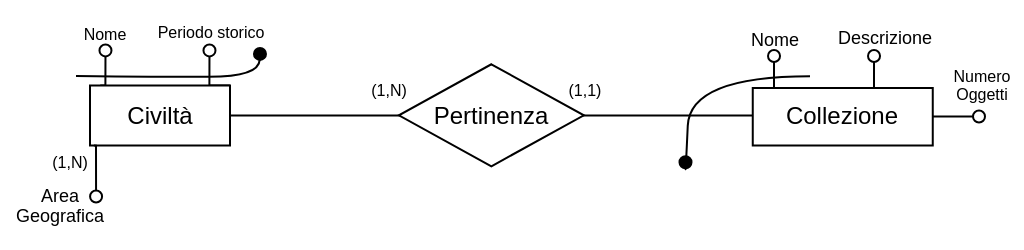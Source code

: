 <mxfile version="24.2.5" type="device">
  <diagram id="DAHynE7yotIzKWVBDVRH" name="Pagina-1">
    <mxGraphModel dx="691" dy="404" grid="1" gridSize="10" guides="1" tooltips="1" connect="1" arrows="1" fold="1" page="1" pageScale="1" pageWidth="827" pageHeight="1169" math="0" shadow="0">
      <root>
        <mxCell id="0" />
        <mxCell id="1" parent="0" />
        <mxCell id="HGaf5e2RTWbmgiP2ghxT-1" value="&lt;font style=&quot;font-size: 8px;&quot;&gt;Periodo storico&lt;/font&gt;" style="text;html=1;align=center;verticalAlign=middle;whiteSpace=wrap;rounded=0;" vertex="1" parent="1">
          <mxGeometry x="240.11" y="90.63" width="71" height="29" as="geometry" />
        </mxCell>
        <mxCell id="HGaf5e2RTWbmgiP2ghxT-2" value="&lt;font style=&quot;font-size: 8px;&quot;&gt;Nome&lt;/font&gt;" style="text;html=1;align=center;verticalAlign=middle;whiteSpace=wrap;rounded=0;" vertex="1" parent="1">
          <mxGeometry x="190.55" y="90.63" width="63" height="30" as="geometry" />
        </mxCell>
        <mxCell id="HGaf5e2RTWbmgiP2ghxT-3" value="&lt;span style=&quot;font-size: 8px;&quot;&gt;(1&lt;/span&gt;&lt;span style=&quot;font-size: 8px; background-color: initial;&quot;&gt;,N)&lt;/span&gt;" style="text;html=1;align=center;verticalAlign=middle;whiteSpace=wrap;rounded=1;strokeColor=none;glass=0;" vertex="1" parent="1">
          <mxGeometry x="352.99" y="131.0" width="22.5" height="6.75" as="geometry" />
        </mxCell>
        <mxCell id="HGaf5e2RTWbmgiP2ghxT-4" value="&lt;font style=&quot;font-size: 8px;&quot;&gt;(1,1)&lt;/font&gt;" style="text;html=1;align=center;verticalAlign=middle;whiteSpace=wrap;rounded=1;strokeColor=none;glass=0;" vertex="1" parent="1">
          <mxGeometry x="450.69" y="131.0" width="22.5" height="6.75" as="geometry" />
        </mxCell>
        <mxCell id="HGaf5e2RTWbmgiP2ghxT-5" style="edgeStyle=orthogonalEdgeStyle;rounded=0;orthogonalLoop=1;jettySize=auto;html=1;exitX=0.25;exitY=0;exitDx=0;exitDy=0;entryX=0.5;entryY=1;entryDx=0;entryDy=0;endArrow=oval;endFill=0;" edge="1" parent="1">
          <mxGeometry relative="1" as="geometry">
            <mxPoint x="222.74" y="115.21" as="targetPoint" />
            <mxPoint x="220.12" y="132.71" as="sourcePoint" />
          </mxGeometry>
        </mxCell>
        <mxCell id="HGaf5e2RTWbmgiP2ghxT-6" style="edgeStyle=orthogonalEdgeStyle;rounded=0;orthogonalLoop=1;jettySize=auto;html=1;exitX=1;exitY=0;exitDx=0;exitDy=0;entryX=0.25;entryY=1;entryDx=0;entryDy=0;endArrow=oval;endFill=0;" edge="1" parent="1" source="HGaf5e2RTWbmgiP2ghxT-7">
          <mxGeometry relative="1" as="geometry">
            <mxPoint x="274.74" y="115.21" as="targetPoint" />
            <mxPoint x="287.62" y="132.71" as="sourcePoint" />
          </mxGeometry>
        </mxCell>
        <mxCell id="HGaf5e2RTWbmgiP2ghxT-7" value="Civiltà" style="whiteSpace=wrap;html=1;align=center;" vertex="1" parent="1">
          <mxGeometry x="215" y="132.75" width="70" height="30" as="geometry" />
        </mxCell>
        <mxCell id="HGaf5e2RTWbmgiP2ghxT-8" value="" style="curved=1;endArrow=oval;html=1;rounded=0;entryX=0.642;entryY=0.924;entryDx=0;entryDy=0;entryPerimeter=0;endFill=1;" edge="1" parent="1">
          <mxGeometry width="50" height="50" relative="1" as="geometry">
            <mxPoint x="207.99" y="127.95" as="sourcePoint" />
            <mxPoint x="299.99" y="116.95" as="targetPoint" />
            <Array as="points">
              <mxPoint x="249.44" y="128.4" />
              <mxPoint x="299.44" y="128.4" />
            </Array>
          </mxGeometry>
        </mxCell>
        <mxCell id="HGaf5e2RTWbmgiP2ghxT-9" value="&lt;font style=&quot;font-size: 8px;&quot;&gt;(1,N)&lt;/font&gt;" style="text;html=1;align=center;verticalAlign=middle;whiteSpace=wrap;rounded=1;strokeColor=none;glass=0;" vertex="1" parent="1">
          <mxGeometry x="180" y="162.75" width="50" height="15" as="geometry" />
        </mxCell>
        <mxCell id="HGaf5e2RTWbmgiP2ghxT-10" value="&lt;p style=&quot;line-height: 70%;&quot;&gt;&lt;font style=&quot;font-size: 9px;&quot;&gt;Area Geografica&lt;/font&gt;&lt;/p&gt;" style="text;html=1;align=center;verticalAlign=middle;whiteSpace=wrap;rounded=0;" vertex="1" parent="1">
          <mxGeometry x="170" y="176.75" width="60" height="30" as="geometry" />
        </mxCell>
        <mxCell id="HGaf5e2RTWbmgiP2ghxT-11" style="edgeStyle=orthogonalEdgeStyle;rounded=0;orthogonalLoop=1;jettySize=auto;html=1;exitX=0.25;exitY=1;exitDx=0;exitDy=0;endArrow=oval;endFill=0;" edge="1" parent="1">
          <mxGeometry relative="1" as="geometry">
            <mxPoint x="216.95" y="162.75" as="sourcePoint" />
            <mxPoint x="218.04" y="188.25" as="targetPoint" />
          </mxGeometry>
        </mxCell>
        <mxCell id="HGaf5e2RTWbmgiP2ghxT-12" value="" style="endArrow=none;html=1;rounded=0;entryX=1;entryY=0.5;entryDx=0;entryDy=0;exitX=0;exitY=0.5;exitDx=0;exitDy=0;" edge="1" parent="1" target="HGaf5e2RTWbmgiP2ghxT-7">
          <mxGeometry width="50" height="50" relative="1" as="geometry">
            <mxPoint x="553.19" y="147.75" as="sourcePoint" />
            <mxPoint x="354.9" y="132.75" as="targetPoint" />
          </mxGeometry>
        </mxCell>
        <mxCell id="HGaf5e2RTWbmgiP2ghxT-13" value="Pertinenza" style="shape=rhombus;perimeter=rhombusPerimeter;whiteSpace=wrap;html=1;align=center;" vertex="1" parent="1">
          <mxGeometry x="369.44" y="122.13" width="92.5" height="51" as="geometry" />
        </mxCell>
        <mxCell id="HGaf5e2RTWbmgiP2ghxT-14" value="&lt;font style=&quot;font-size: 9px;&quot;&gt;Descrizione&lt;/font&gt;" style="text;html=1;align=center;verticalAlign=middle;whiteSpace=wrap;rounded=0;" vertex="1" parent="1">
          <mxGeometry x="595.13" y="100.37" width="35" height="15" as="geometry" />
        </mxCell>
        <mxCell id="HGaf5e2RTWbmgiP2ghxT-15" value="&lt;font style=&quot;font-size: 9px;&quot;&gt;Nome&lt;/font&gt;" style="text;html=1;align=center;verticalAlign=middle;whiteSpace=wrap;rounded=0;" vertex="1" parent="1">
          <mxGeometry x="540" y="100.37" width="35" height="17" as="geometry" />
        </mxCell>
        <mxCell id="HGaf5e2RTWbmgiP2ghxT-16" value="Collezione" style="whiteSpace=wrap;html=1;align=center;" vertex="1" parent="1">
          <mxGeometry x="546.38" y="134" width="90" height="28.75" as="geometry" />
        </mxCell>
        <mxCell id="HGaf5e2RTWbmgiP2ghxT-17" style="edgeStyle=orthogonalEdgeStyle;rounded=0;orthogonalLoop=1;jettySize=auto;html=1;exitX=0.75;exitY=0;exitDx=0;exitDy=0;endArrow=oval;endFill=0;" edge="1" parent="1">
          <mxGeometry relative="1" as="geometry">
            <mxPoint x="559.01" y="133.99" as="sourcePoint" />
            <mxPoint x="557.01" y="117.99" as="targetPoint" />
          </mxGeometry>
        </mxCell>
        <mxCell id="HGaf5e2RTWbmgiP2ghxT-18" style="edgeStyle=orthogonalEdgeStyle;rounded=0;orthogonalLoop=1;jettySize=auto;html=1;exitX=0.75;exitY=0;exitDx=0;exitDy=0;endArrow=oval;endFill=0;" edge="1" parent="1">
          <mxGeometry relative="1" as="geometry">
            <mxPoint x="609.01" y="134" as="sourcePoint" />
            <mxPoint x="607.01" y="118" as="targetPoint" />
          </mxGeometry>
        </mxCell>
        <mxCell id="HGaf5e2RTWbmgiP2ghxT-19" style="edgeStyle=orthogonalEdgeStyle;rounded=0;orthogonalLoop=1;jettySize=auto;html=1;exitX=1;exitY=0.5;exitDx=0;exitDy=0;endArrow=oval;endFill=0;" edge="1" parent="1">
          <mxGeometry relative="1" as="geometry">
            <mxPoint x="636.38" y="148.26" as="sourcePoint" />
            <mxPoint x="659.5" y="148.26" as="targetPoint" />
          </mxGeometry>
        </mxCell>
        <mxCell id="HGaf5e2RTWbmgiP2ghxT-20" value="&lt;font style=&quot;font-size: 8px;&quot;&gt;Numero&lt;/font&gt;&lt;div style=&quot;line-height: 40%;&quot;&gt;&lt;font style=&quot;font-size: 8px;&quot;&gt;Oggetti&lt;/font&gt;&lt;/div&gt;" style="text;html=1;align=center;verticalAlign=middle;whiteSpace=wrap;rounded=1;strokeColor=none;" vertex="1" parent="1">
          <mxGeometry x="640.76" y="120.87" width="40" height="18" as="geometry" />
        </mxCell>
        <mxCell id="HGaf5e2RTWbmgiP2ghxT-21" value="" style="curved=1;endArrow=oval;html=1;rounded=0;endFill=1;" edge="1" parent="1">
          <mxGeometry width="50" height="50" relative="1" as="geometry">
            <mxPoint x="575" y="128.15" as="sourcePoint" />
            <mxPoint x="512.75" y="171.15" as="targetPoint" />
            <Array as="points">
              <mxPoint x="515" y="128.15" />
              <mxPoint x="512.75" y="177.75" />
            </Array>
          </mxGeometry>
        </mxCell>
      </root>
    </mxGraphModel>
  </diagram>
</mxfile>
